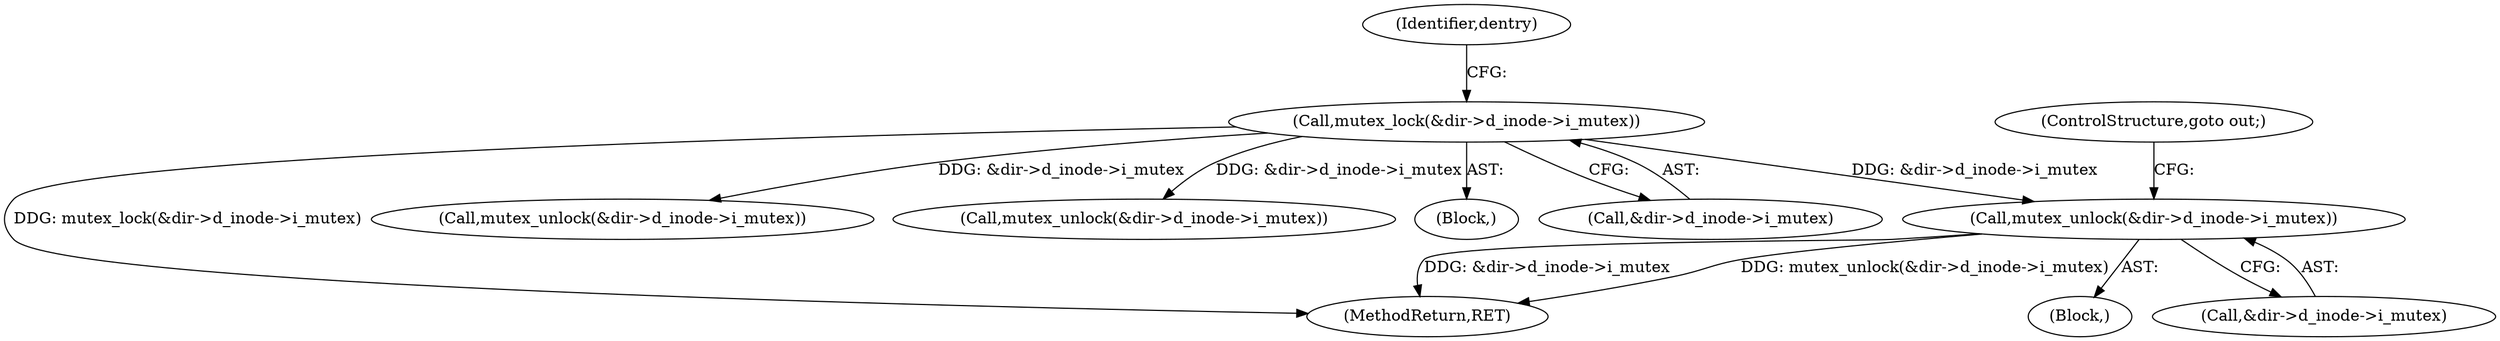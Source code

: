 digraph "0_linux_295dc39d941dc2ae53d5c170365af4c9d5c16212@API" {
"1000203" [label="(Call,mutex_unlock(&dir->d_inode->i_mutex))"];
"1000168" [label="(Call,mutex_lock(&dir->d_inode->i_mutex))"];
"1000203" [label="(Call,mutex_unlock(&dir->d_inode->i_mutex))"];
"1000210" [label="(ControlStructure,goto out;)"];
"1000296" [label="(MethodReturn,RET)"];
"1000237" [label="(Call,mutex_unlock(&dir->d_inode->i_mutex))"];
"1000168" [label="(Call,mutex_lock(&dir->d_inode->i_mutex))"];
"1000229" [label="(Call,mutex_unlock(&dir->d_inode->i_mutex))"];
"1000105" [label="(Block,)"];
"1000198" [label="(Block,)"];
"1000176" [label="(Identifier,dentry)"];
"1000169" [label="(Call,&dir->d_inode->i_mutex)"];
"1000204" [label="(Call,&dir->d_inode->i_mutex)"];
"1000203" -> "1000198"  [label="AST: "];
"1000203" -> "1000204"  [label="CFG: "];
"1000204" -> "1000203"  [label="AST: "];
"1000210" -> "1000203"  [label="CFG: "];
"1000203" -> "1000296"  [label="DDG: mutex_unlock(&dir->d_inode->i_mutex)"];
"1000203" -> "1000296"  [label="DDG: &dir->d_inode->i_mutex"];
"1000168" -> "1000203"  [label="DDG: &dir->d_inode->i_mutex"];
"1000168" -> "1000105"  [label="AST: "];
"1000168" -> "1000169"  [label="CFG: "];
"1000169" -> "1000168"  [label="AST: "];
"1000176" -> "1000168"  [label="CFG: "];
"1000168" -> "1000296"  [label="DDG: mutex_lock(&dir->d_inode->i_mutex)"];
"1000168" -> "1000229"  [label="DDG: &dir->d_inode->i_mutex"];
"1000168" -> "1000237"  [label="DDG: &dir->d_inode->i_mutex"];
}
